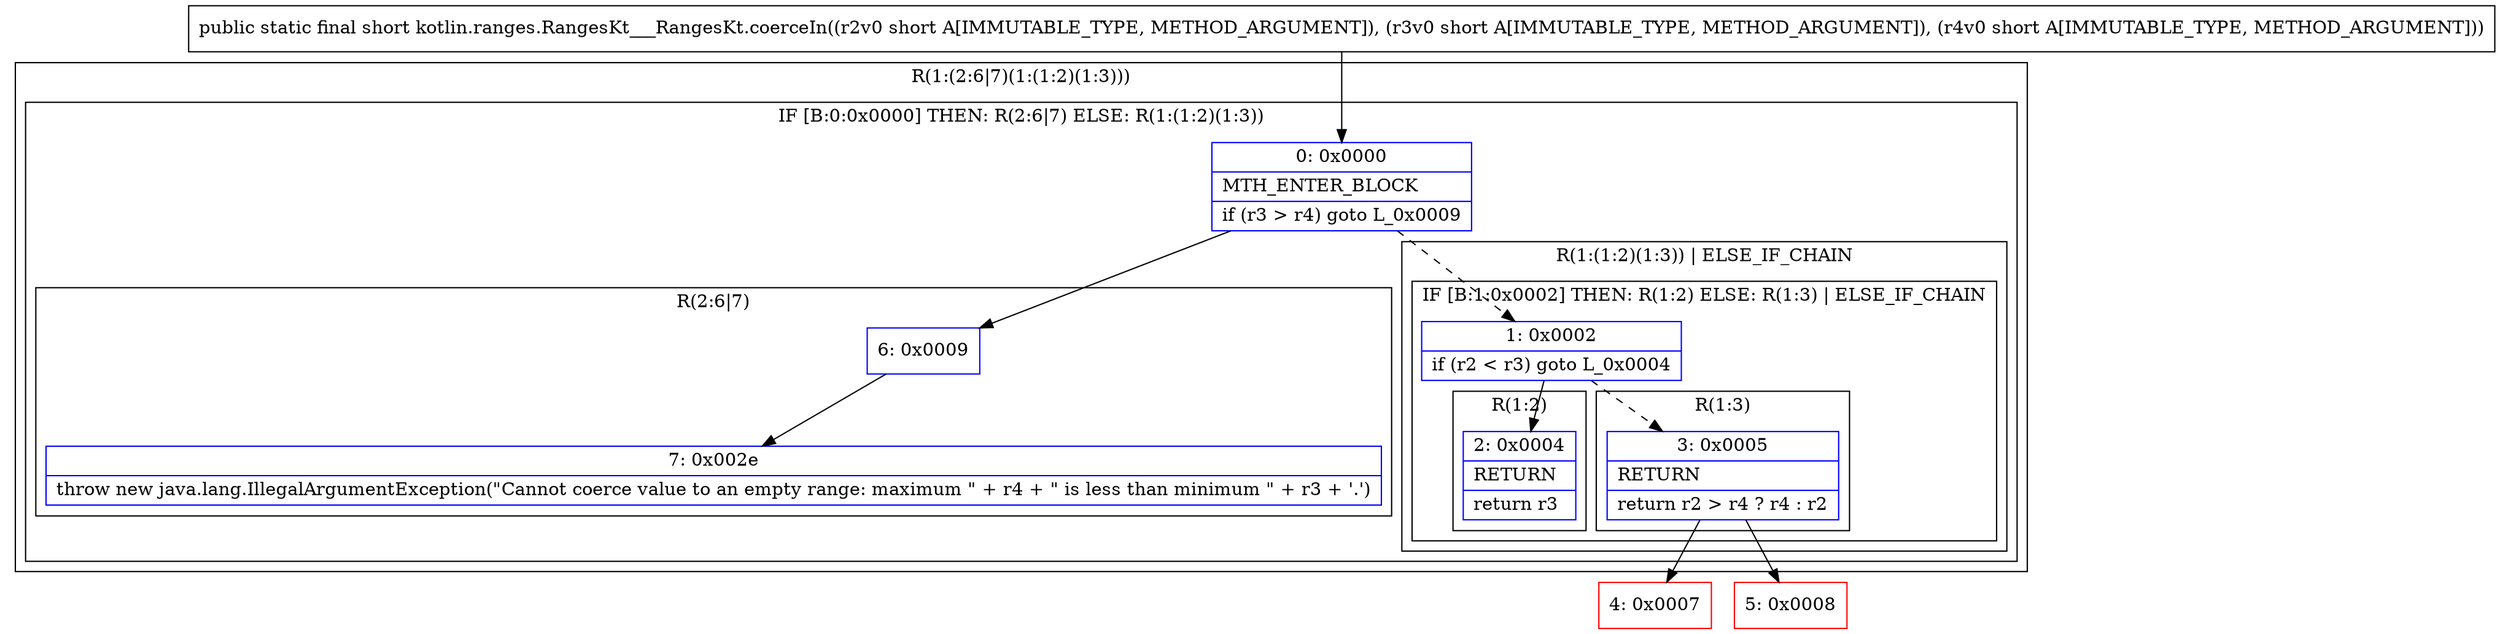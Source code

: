 digraph "CFG forkotlin.ranges.RangesKt___RangesKt.coerceIn(SSS)S" {
subgraph cluster_Region_1919597645 {
label = "R(1:(2:6|7)(1:(1:2)(1:3)))";
node [shape=record,color=blue];
subgraph cluster_IfRegion_469343681 {
label = "IF [B:0:0x0000] THEN: R(2:6|7) ELSE: R(1:(1:2)(1:3))";
node [shape=record,color=blue];
Node_0 [shape=record,label="{0\:\ 0x0000|MTH_ENTER_BLOCK\l|if (r3 \> r4) goto L_0x0009\l}"];
subgraph cluster_Region_806656306 {
label = "R(2:6|7)";
node [shape=record,color=blue];
Node_6 [shape=record,label="{6\:\ 0x0009}"];
Node_7 [shape=record,label="{7\:\ 0x002e|throw new java.lang.IllegalArgumentException(\"Cannot coerce value to an empty range: maximum \" + r4 + \" is less than minimum \" + r3 + '.')\l}"];
}
subgraph cluster_Region_1974153115 {
label = "R(1:(1:2)(1:3)) | ELSE_IF_CHAIN\l";
node [shape=record,color=blue];
subgraph cluster_IfRegion_1376021943 {
label = "IF [B:1:0x0002] THEN: R(1:2) ELSE: R(1:3) | ELSE_IF_CHAIN\l";
node [shape=record,color=blue];
Node_1 [shape=record,label="{1\:\ 0x0002|if (r2 \< r3) goto L_0x0004\l}"];
subgraph cluster_Region_88405411 {
label = "R(1:2)";
node [shape=record,color=blue];
Node_2 [shape=record,label="{2\:\ 0x0004|RETURN\l|return r3\l}"];
}
subgraph cluster_Region_286077232 {
label = "R(1:3)";
node [shape=record,color=blue];
Node_3 [shape=record,label="{3\:\ 0x0005|RETURN\l|return r2 \> r4 ? r4 : r2\l}"];
}
}
}
}
}
Node_4 [shape=record,color=red,label="{4\:\ 0x0007}"];
Node_5 [shape=record,color=red,label="{5\:\ 0x0008}"];
MethodNode[shape=record,label="{public static final short kotlin.ranges.RangesKt___RangesKt.coerceIn((r2v0 short A[IMMUTABLE_TYPE, METHOD_ARGUMENT]), (r3v0 short A[IMMUTABLE_TYPE, METHOD_ARGUMENT]), (r4v0 short A[IMMUTABLE_TYPE, METHOD_ARGUMENT])) }"];
MethodNode -> Node_0;
Node_0 -> Node_1[style=dashed];
Node_0 -> Node_6;
Node_6 -> Node_7;
Node_1 -> Node_2;
Node_1 -> Node_3[style=dashed];
Node_3 -> Node_4;
Node_3 -> Node_5;
}

